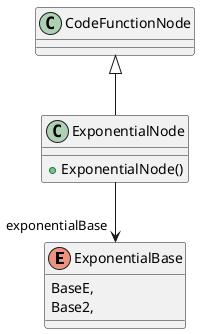 @startuml
enum ExponentialBase {
    BaseE,
    Base2,
}
class ExponentialNode {
    + ExponentialNode()
}
CodeFunctionNode <|-- ExponentialNode
ExponentialNode --> "exponentialBase" ExponentialBase
@enduml
